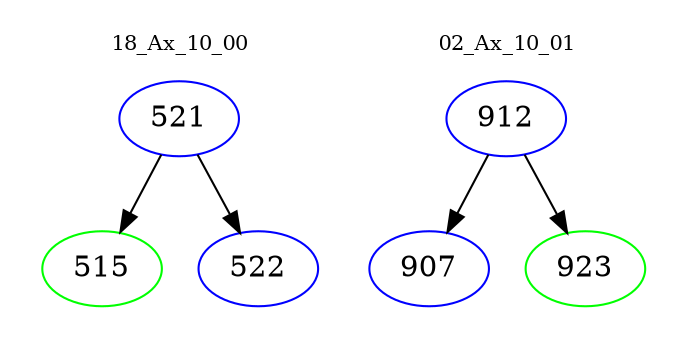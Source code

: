 digraph{
subgraph cluster_0 {
color = white
label = "18_Ax_10_00";
fontsize=10;
T0_521 [label="521", color="blue"]
T0_521 -> T0_515 [color="black"]
T0_515 [label="515", color="green"]
T0_521 -> T0_522 [color="black"]
T0_522 [label="522", color="blue"]
}
subgraph cluster_1 {
color = white
label = "02_Ax_10_01";
fontsize=10;
T1_912 [label="912", color="blue"]
T1_912 -> T1_907 [color="black"]
T1_907 [label="907", color="blue"]
T1_912 -> T1_923 [color="black"]
T1_923 [label="923", color="green"]
}
}
